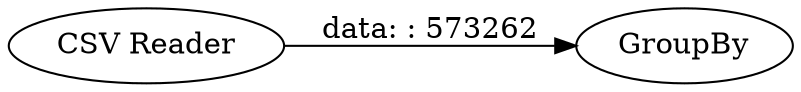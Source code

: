 digraph {
	"-862867763354468980_31" [label=GroupBy]
	"-862867763354468980_30" [label="CSV Reader"]
	"-862867763354468980_30" -> "-862867763354468980_31" [label="data: : 573262"]
	rankdir=LR
}
